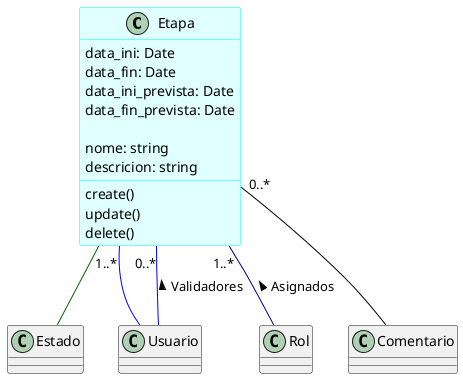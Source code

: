 @startuml Etapa

!startsub PARCIAL
    class Etapa #LightCyan ##Cyan {
        ' Propiedades
        {field} data_ini: Date
        {field} data_fin: Date
        {field} data_ini_prevista: Date
        {field} data_fin_prevista: Date

        {field} nome: string
        {field} descricion: string

        ' Métodos
        {method} create()
        {method} update()
        {method} delete()
    }

    Etapa -- Estado #DarkGreen
    Etapa "1..*" -- Usuario #Blue
    Etapa "0..*" -- Usuario #Blue : Validadores <
    Etapa "1..*" -- Rol #DarkBlue : Asignados <
    Etapa "0..*" -- Comentario #Black
!endsub

@enduml